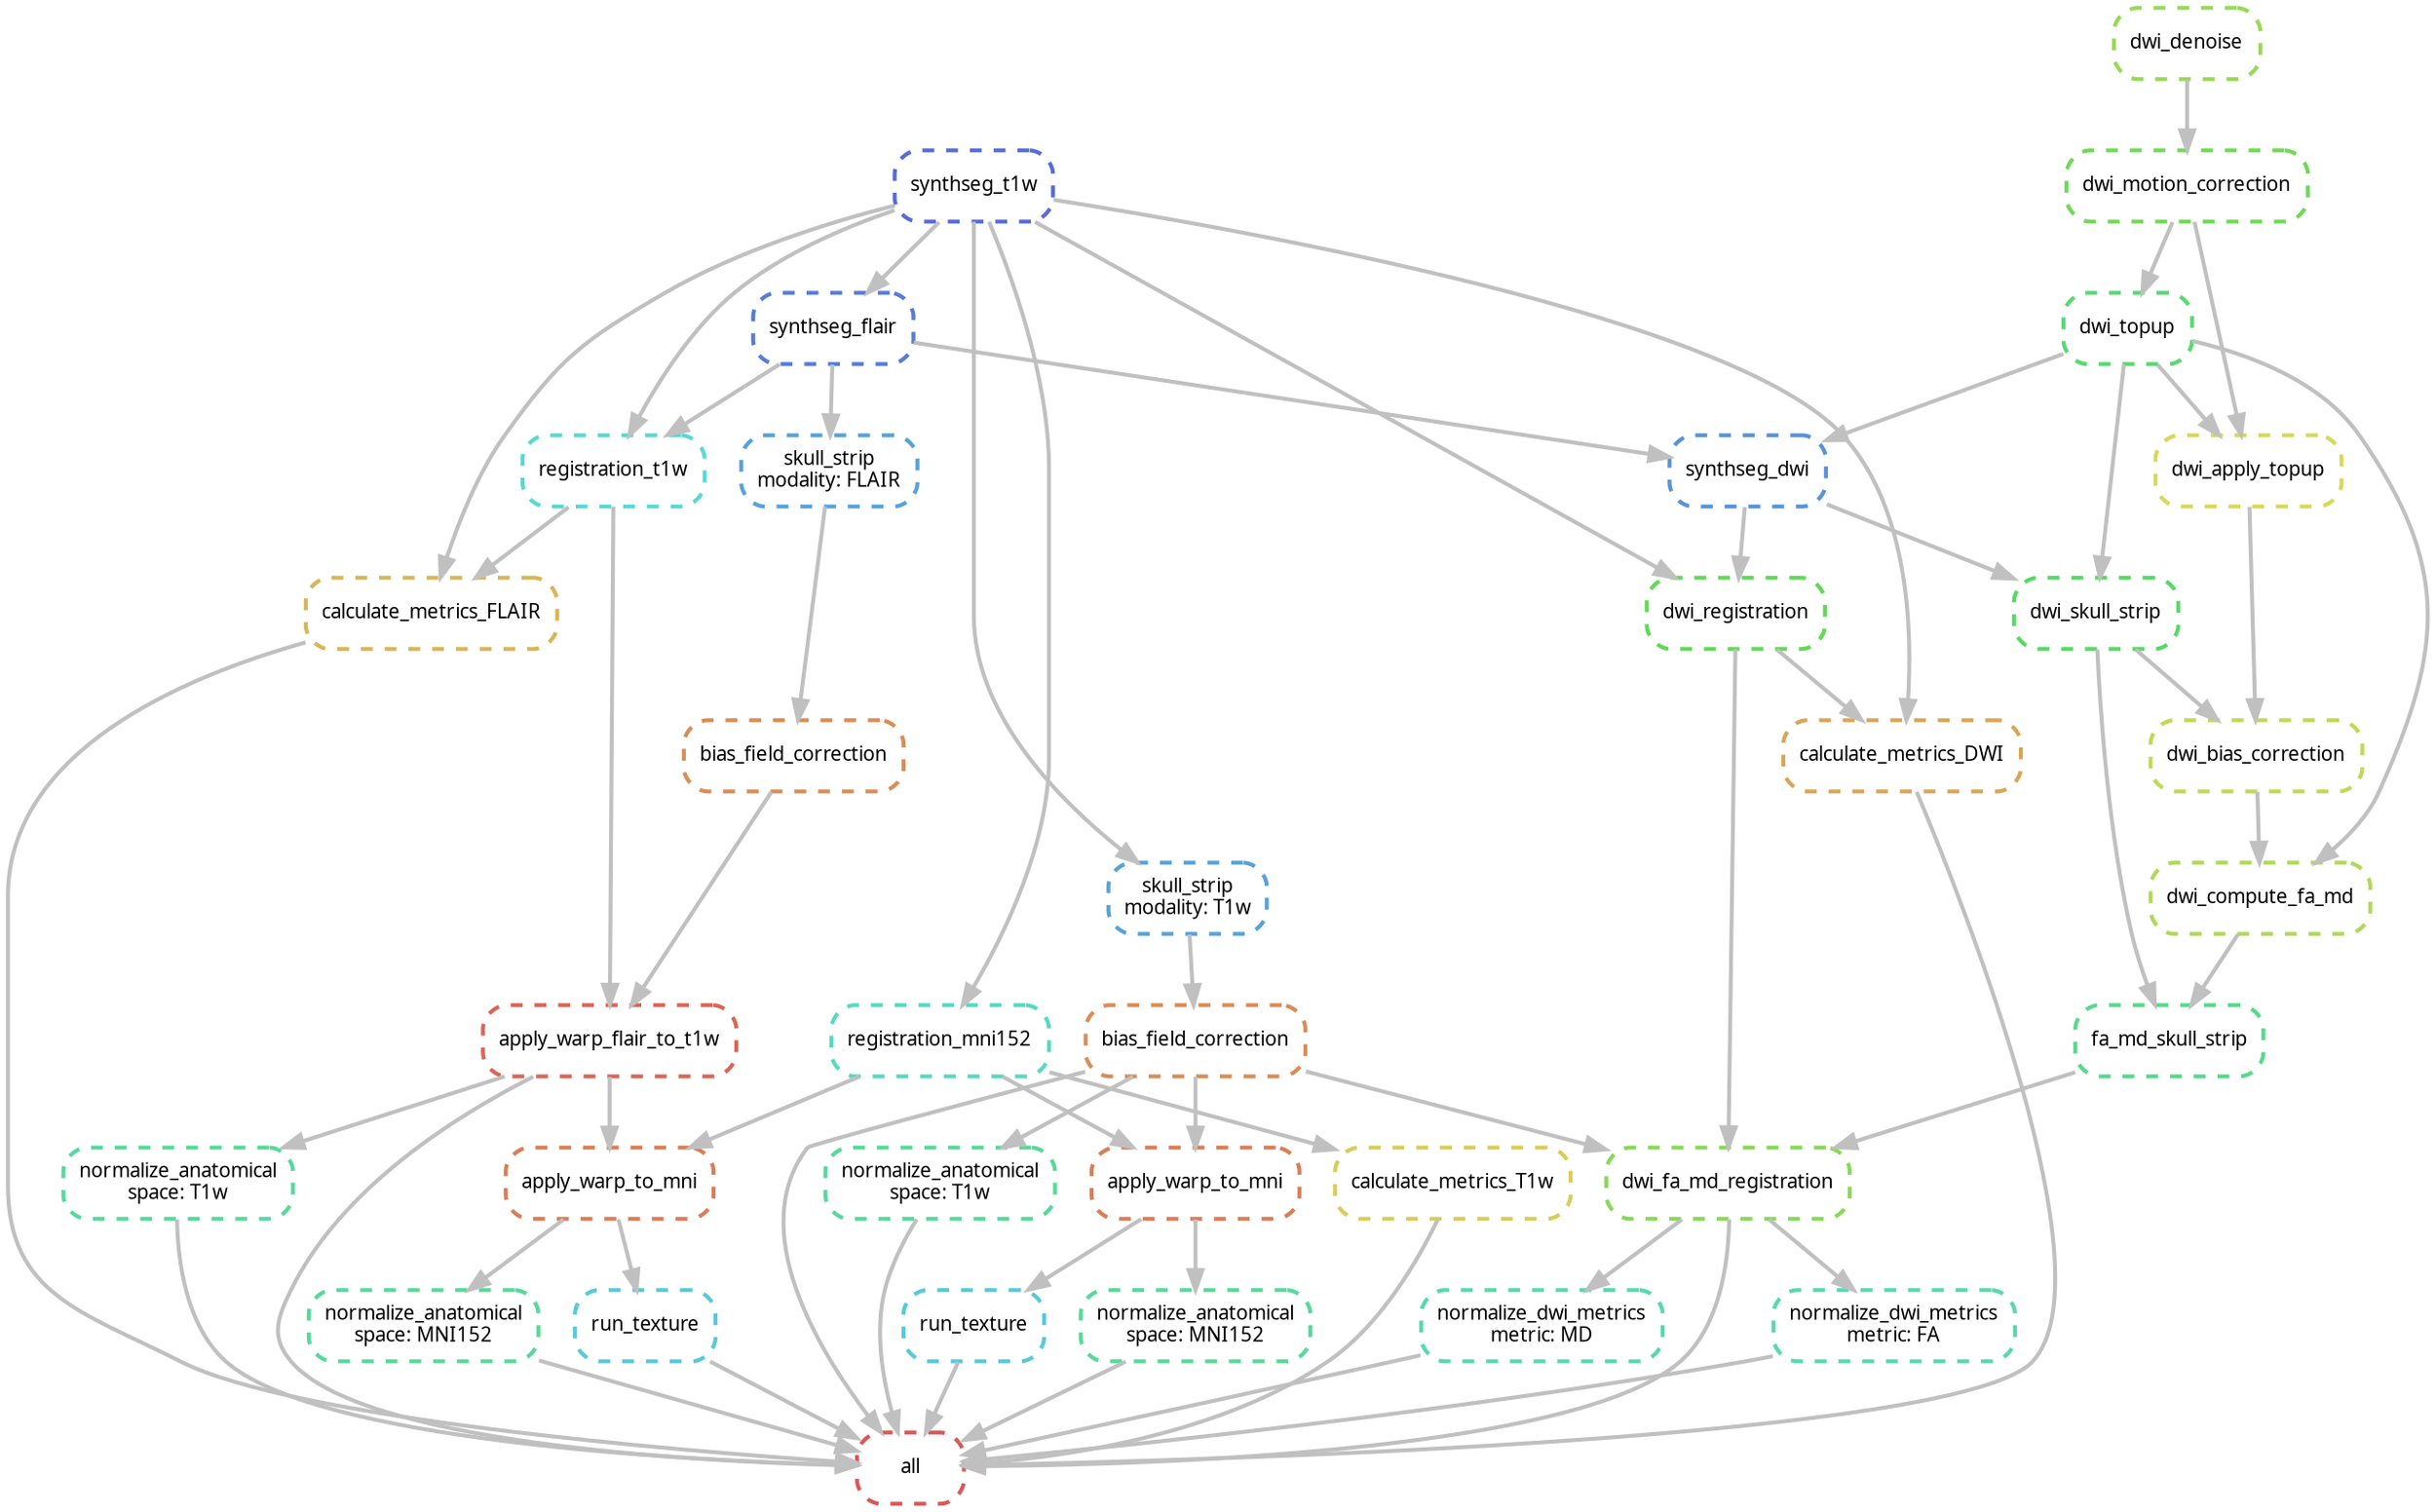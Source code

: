 digraph snakemake_dag {
    graph[bgcolor=white, margin=0];
    node[shape=box, style=rounded, fontname=sans,                 fontsize=10, penwidth=2];
    edge[penwidth=2, color=grey];
        0[label = "all", color = "0.00 0.6 0.85", style="rounded,dashed"];
        1[label = "run_texture", color = "0.52 0.6 0.85", style="rounded,dashed"];
        2[label = "apply_warp_to_mni", color = "0.05 0.6 0.85", style="rounded,dashed"];
        3[label = "bias_field_correction", color = "0.07 0.6 0.85", style="rounded,dashed"];
        4[label = "skull_strip\nmodality: T1w", color = "0.57 0.6 0.85", style="rounded,dashed"];
        5[label = "synthseg_t1w", color = "0.64 0.6 0.85", style="rounded,dashed"];
        6[label = "registration_mni152", color = "0.47 0.6 0.85", style="rounded,dashed"];
        7[label = "calculate_metrics_T1w", color = "0.15 0.6 0.85", style="rounded,dashed"];
        8[label = "normalize_anatomical\nspace: T1w", color = "0.42 0.6 0.85", style="rounded,dashed"];
        9[label = "normalize_anatomical\nspace: MNI152", color = "0.42 0.6 0.85", style="rounded,dashed"];
        10[label = "calculate_metrics_FLAIR", color = "0.12 0.6 0.85", style="rounded,dashed"];
        11[label = "registration_t1w", color = "0.49 0.6 0.85", style="rounded,dashed"];
        12[label = "synthseg_flair", color = "0.62 0.6 0.85", style="rounded,dashed"];
        13[label = "run_texture", color = "0.52 0.6 0.85", style="rounded,dashed"];
        14[label = "apply_warp_to_mni", color = "0.05 0.6 0.85", style="rounded,dashed"];
        15[label = "apply_warp_flair_to_t1w", color = "0.02 0.6 0.85", style="rounded,dashed"];
        16[label = "bias_field_correction", color = "0.07 0.6 0.85", style="rounded,dashed"];
        17[label = "skull_strip\nmodality: FLAIR", color = "0.57 0.6 0.85", style="rounded,dashed"];
        18[label = "normalize_anatomical\nspace: T1w", color = "0.42 0.6 0.85", style="rounded,dashed"];
        19[label = "normalize_anatomical\nspace: MNI152", color = "0.42 0.6 0.85", style="rounded,dashed"];
        20[label = "dwi_fa_md_registration", color = "0.27 0.6 0.85", style="rounded,dashed"];
        21[label = "fa_md_skull_strip", color = "0.40 0.6 0.85", style="rounded,dashed"];
        22[label = "dwi_compute_fa_md", color = "0.22 0.6 0.85", style="rounded,dashed"];
        23[label = "dwi_bias_correction", color = "0.20 0.6 0.85", style="rounded,dashed"];
        24[label = "dwi_apply_topup", color = "0.17 0.6 0.85", style="rounded,dashed"];
        25[label = "dwi_motion_correction", color = "0.30 0.6 0.85", style="rounded,dashed"];
        26[label = "dwi_denoise", color = "0.25 0.6 0.85", style="rounded,dashed"];
        27[label = "dwi_topup", color = "0.37 0.6 0.85", style="rounded,dashed"];
        28[label = "dwi_skull_strip", color = "0.35 0.6 0.85", style="rounded,dashed"];
        29[label = "synthseg_dwi", color = "0.59 0.6 0.85", style="rounded,dashed"];
        30[label = "dwi_registration", color = "0.32 0.6 0.85", style="rounded,dashed"];
        31[label = "calculate_metrics_DWI", color = "0.10 0.6 0.85", style="rounded,dashed"];
        32[label = "normalize_dwi_metrics\nmetric: FA", color = "0.44 0.6 0.85", style="rounded,dashed"];
        33[label = "normalize_dwi_metrics\nmetric: MD", color = "0.44 0.6 0.85", style="rounded,dashed"];
        1 -> 0
        7 -> 0
        3 -> 0
        8 -> 0
        9 -> 0
        10 -> 0
        13 -> 0
        15 -> 0
        18 -> 0
        19 -> 0
        20 -> 0
        31 -> 0
        32 -> 0
        33 -> 0
        2 -> 1
        3 -> 2
        6 -> 2
        4 -> 3
        5 -> 4
        5 -> 6
        6 -> 7
        3 -> 8
        2 -> 9
        11 -> 10
        5 -> 10
        5 -> 11
        12 -> 11
        5 -> 12
        14 -> 13
        15 -> 14
        6 -> 14
        16 -> 15
        11 -> 15
        17 -> 16
        12 -> 17
        15 -> 18
        14 -> 19
        21 -> 20
        3 -> 20
        30 -> 20
        22 -> 21
        28 -> 21
        23 -> 22
        27 -> 22
        24 -> 23
        28 -> 23
        25 -> 24
        27 -> 24
        26 -> 25
        25 -> 27
        27 -> 28
        29 -> 28
        27 -> 29
        12 -> 29
        29 -> 30
        5 -> 30
        30 -> 31
        5 -> 31
        20 -> 32
        20 -> 33
}